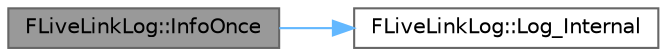 digraph "FLiveLinkLog::InfoOnce"
{
 // INTERACTIVE_SVG=YES
 // LATEX_PDF_SIZE
  bgcolor="transparent";
  edge [fontname=Helvetica,fontsize=10,labelfontname=Helvetica,labelfontsize=10];
  node [fontname=Helvetica,fontsize=10,shape=box,height=0.2,width=0.4];
  rankdir="LR";
  Node1 [id="Node000001",label="FLiveLinkLog::InfoOnce",height=0.2,width=0.4,color="gray40", fillcolor="grey60", style="filled", fontcolor="black",tooltip="Write a info in to the LiveLink log."];
  Node1 -> Node2 [id="edge1_Node000001_Node000002",color="steelblue1",style="solid",tooltip=" "];
  Node2 [id="Node000002",label="FLiveLinkLog::Log_Internal",height=0.2,width=0.4,color="grey40", fillcolor="white", style="filled",URL="$db/d2f/classFLiveLinkLog.html#a156b9989160cedb26364f9aca5fb23e7",tooltip=" "];
}
